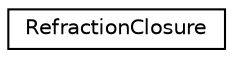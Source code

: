 digraph G
{
  edge [fontname="Helvetica",fontsize="10",labelfontname="Helvetica",labelfontsize="10"];
  node [fontname="Helvetica",fontsize="10",shape=record];
  rankdir=LR;
  Node1 [label="RefractionClosure",height=0.2,width=0.4,color="black", fillcolor="white", style="filled",URL="$dc/dad/classRefractionClosure.html"];
}
